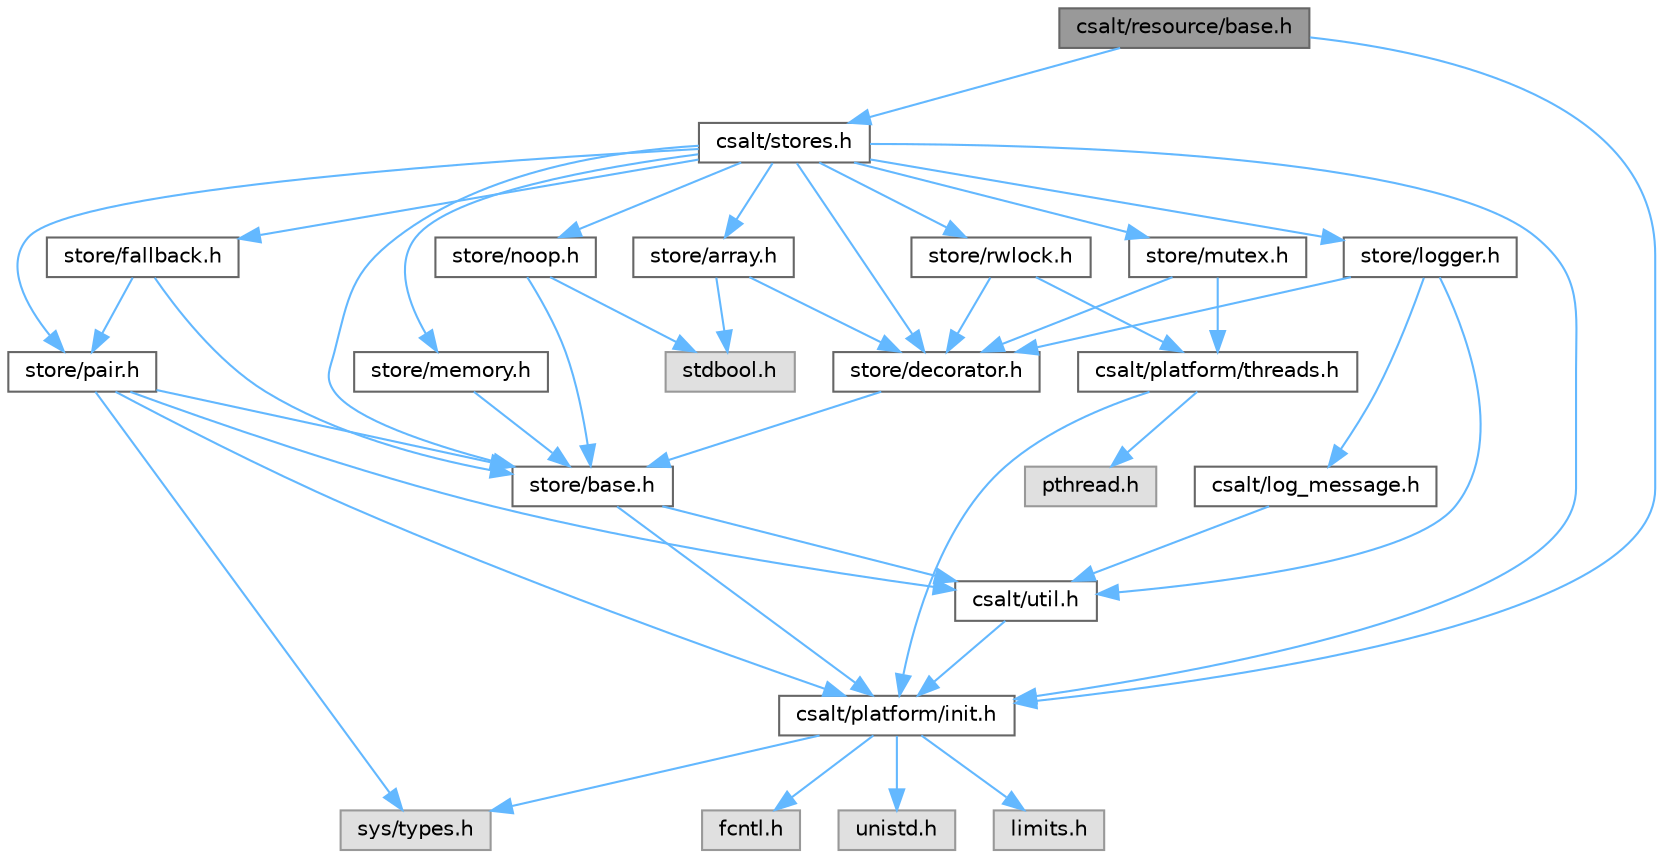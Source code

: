 digraph "csalt/resource/base.h"
{
 // LATEX_PDF_SIZE
  bgcolor="transparent";
  edge [fontname=Helvetica,fontsize=10,labelfontname=Helvetica,labelfontsize=10];
  node [fontname=Helvetica,fontsize=10,shape=box,height=0.2,width=0.4];
  Node1 [id="Node000001",label="csalt/resource/base.h",height=0.2,width=0.4,color="gray40", fillcolor="grey60", style="filled", fontcolor="black",tooltip="Provides an interface for resource with lifetimes."];
  Node1 -> Node2 [id="edge1_Node000001_Node000002",color="steelblue1",style="solid",tooltip=" "];
  Node2 [id="Node000002",label="csalt/platform/init.h",height=0.2,width=0.4,color="grey40", fillcolor="white", style="filled",URL="$init_8h_source.html",tooltip=" "];
  Node2 -> Node3 [id="edge2_Node000002_Node000003",color="steelblue1",style="solid",tooltip=" "];
  Node3 [id="Node000003",label="sys/types.h",height=0.2,width=0.4,color="grey60", fillcolor="#E0E0E0", style="filled",tooltip=" "];
  Node2 -> Node4 [id="edge3_Node000002_Node000004",color="steelblue1",style="solid",tooltip=" "];
  Node4 [id="Node000004",label="limits.h",height=0.2,width=0.4,color="grey60", fillcolor="#E0E0E0", style="filled",tooltip=" "];
  Node2 -> Node5 [id="edge4_Node000002_Node000005",color="steelblue1",style="solid",tooltip=" "];
  Node5 [id="Node000005",label="fcntl.h",height=0.2,width=0.4,color="grey60", fillcolor="#E0E0E0", style="filled",tooltip=" "];
  Node2 -> Node6 [id="edge5_Node000002_Node000006",color="steelblue1",style="solid",tooltip=" "];
  Node6 [id="Node000006",label="unistd.h",height=0.2,width=0.4,color="grey60", fillcolor="#E0E0E0", style="filled",tooltip=" "];
  Node1 -> Node7 [id="edge6_Node000001_Node000007",color="steelblue1",style="solid",tooltip=" "];
  Node7 [id="Node000007",label="csalt/stores.h",height=0.2,width=0.4,color="grey40", fillcolor="white", style="filled",URL="$stores_8h_source.html",tooltip=" "];
  Node7 -> Node2 [id="edge7_Node000007_Node000002",color="steelblue1",style="solid",tooltip=" "];
  Node7 -> Node8 [id="edge8_Node000007_Node000008",color="steelblue1",style="solid",tooltip=" "];
  Node8 [id="Node000008",label="store/base.h",height=0.2,width=0.4,color="grey40", fillcolor="white", style="filled",URL="$store_2base_8h.html",tooltip="This file defines interfaces for anything which data can be written to or read from."];
  Node8 -> Node2 [id="edge9_Node000008_Node000002",color="steelblue1",style="solid",tooltip=" "];
  Node8 -> Node9 [id="edge10_Node000008_Node000009",color="steelblue1",style="solid",tooltip=" "];
  Node9 [id="Node000009",label="csalt/util.h",height=0.2,width=0.4,color="grey40", fillcolor="white", style="filled",URL="$util_8h.html",tooltip="This file provides macros for common tasks."];
  Node9 -> Node2 [id="edge11_Node000009_Node000002",color="steelblue1",style="solid",tooltip=" "];
  Node7 -> Node10 [id="edge12_Node000007_Node000010",color="steelblue1",style="solid",tooltip=" "];
  Node10 [id="Node000010",label="store/memory.h",height=0.2,width=0.4,color="grey40", fillcolor="white", style="filled",URL="$memory_8h.html",tooltip="This module defines an interface for static memory, such as globally-defined objects,..."];
  Node10 -> Node8 [id="edge13_Node000010_Node000008",color="steelblue1",style="solid",tooltip=" "];
  Node7 -> Node11 [id="edge14_Node000007_Node000011",color="steelblue1",style="solid",tooltip=" "];
  Node11 [id="Node000011",label="store/pair.h",height=0.2,width=0.4,color="grey40", fillcolor="white", style="filled",URL="$store_2pair_8h.html",tooltip="This file provides store which define relationships between store."];
  Node11 -> Node2 [id="edge15_Node000011_Node000002",color="steelblue1",style="solid",tooltip=" "];
  Node11 -> Node8 [id="edge16_Node000011_Node000008",color="steelblue1",style="solid",tooltip=" "];
  Node11 -> Node9 [id="edge17_Node000011_Node000009",color="steelblue1",style="solid",tooltip=" "];
  Node11 -> Node3 [id="edge18_Node000011_Node000003",color="steelblue1",style="solid",tooltip=" "];
  Node7 -> Node12 [id="edge19_Node000007_Node000012",color="steelblue1",style="solid",tooltip=" "];
  Node12 [id="Node000012",label="store/noop.h",height=0.2,width=0.4,color="grey40", fillcolor="white", style="filled",URL="$noop_8h.html",tooltip="This file is responsible for defining the no-op store and static-store interface."];
  Node12 -> Node8 [id="edge20_Node000012_Node000008",color="steelblue1",style="solid",tooltip=" "];
  Node12 -> Node13 [id="edge21_Node000012_Node000013",color="steelblue1",style="solid",tooltip=" "];
  Node13 [id="Node000013",label="stdbool.h",height=0.2,width=0.4,color="grey60", fillcolor="#E0E0E0", style="filled",tooltip=" "];
  Node7 -> Node14 [id="edge22_Node000007_Node000014",color="steelblue1",style="solid",tooltip=" "];
  Node14 [id="Node000014",label="store/fallback.h",height=0.2,width=0.4,color="grey40", fillcolor="white", style="filled",URL="$store_2fallback_8h.html",tooltip=" "];
  Node14 -> Node8 [id="edge23_Node000014_Node000008",color="steelblue1",style="solid",tooltip=" "];
  Node14 -> Node11 [id="edge24_Node000014_Node000011",color="steelblue1",style="solid",tooltip=" "];
  Node7 -> Node15 [id="edge25_Node000007_Node000015",color="steelblue1",style="solid",tooltip=" "];
  Node15 [id="Node000015",label="store/decorator.h",height=0.2,width=0.4,color="grey40", fillcolor="white", style="filled",URL="$decorator_8h.html",tooltip="This module contains definitions for writing new decorators."];
  Node15 -> Node8 [id="edge26_Node000015_Node000008",color="steelblue1",style="solid",tooltip=" "];
  Node7 -> Node16 [id="edge27_Node000007_Node000016",color="steelblue1",style="solid",tooltip=" "];
  Node16 [id="Node000016",label="store/logger.h",height=0.2,width=0.4,color="grey40", fillcolor="white", style="filled",URL="$store_2logger_8h.html",tooltip="This module provides a logging decorator for store, and related data types."];
  Node16 -> Node15 [id="edge28_Node000016_Node000015",color="steelblue1",style="solid",tooltip=" "];
  Node16 -> Node9 [id="edge29_Node000016_Node000009",color="steelblue1",style="solid",tooltip=" "];
  Node16 -> Node17 [id="edge30_Node000016_Node000017",color="steelblue1",style="solid",tooltip=" "];
  Node17 [id="Node000017",label="csalt/log_message.h",height=0.2,width=0.4,color="grey40", fillcolor="white", style="filled",URL="$log__message_8h.html",tooltip="Provides the csalt_log_message struct, as well as convenience functions for looking up the log_messag..."];
  Node17 -> Node9 [id="edge31_Node000017_Node000009",color="steelblue1",style="solid",tooltip=" "];
  Node7 -> Node18 [id="edge32_Node000007_Node000018",color="steelblue1",style="solid",tooltip=" "];
  Node18 [id="Node000018",label="store/array.h",height=0.2,width=0.4,color="grey40", fillcolor="white", style="filled",URL="$array_8h.html",tooltip="This module provides a decorator which converts read/write/split/size/resize sizes into C-array-like ..."];
  Node18 -> Node15 [id="edge33_Node000018_Node000015",color="steelblue1",style="solid",tooltip=" "];
  Node18 -> Node13 [id="edge34_Node000018_Node000013",color="steelblue1",style="solid",tooltip=" "];
  Node7 -> Node19 [id="edge35_Node000007_Node000019",color="steelblue1",style="solid",tooltip=" "];
  Node19 [id="Node000019",label="store/mutex.h",height=0.2,width=0.4,color="grey40", fillcolor="white", style="filled",URL="$store_2mutex_8h.html",tooltip="Provides a decorator for synchronizing access to a store."];
  Node19 -> Node15 [id="edge36_Node000019_Node000015",color="steelblue1",style="solid",tooltip=" "];
  Node19 -> Node20 [id="edge37_Node000019_Node000020",color="steelblue1",style="solid",tooltip=" "];
  Node20 [id="Node000020",label="csalt/platform/threads.h",height=0.2,width=0.4,color="grey40", fillcolor="white", style="filled",URL="$threads_8h_source.html",tooltip=" "];
  Node20 -> Node2 [id="edge38_Node000020_Node000002",color="steelblue1",style="solid",tooltip=" "];
  Node20 -> Node21 [id="edge39_Node000020_Node000021",color="steelblue1",style="solid",tooltip=" "];
  Node21 [id="Node000021",label="pthread.h",height=0.2,width=0.4,color="grey60", fillcolor="#E0E0E0", style="filled",tooltip=" "];
  Node7 -> Node22 [id="edge40_Node000007_Node000022",color="steelblue1",style="solid",tooltip=" "];
  Node22 [id="Node000022",label="store/rwlock.h",height=0.2,width=0.4,color="grey40", fillcolor="white", style="filled",URL="$rwlock_8h.html",tooltip="A decorator synchronizing access to a store behind a read/write lock."];
  Node22 -> Node15 [id="edge41_Node000022_Node000015",color="steelblue1",style="solid",tooltip=" "];
  Node22 -> Node20 [id="edge42_Node000022_Node000020",color="steelblue1",style="solid",tooltip=" "];
}
